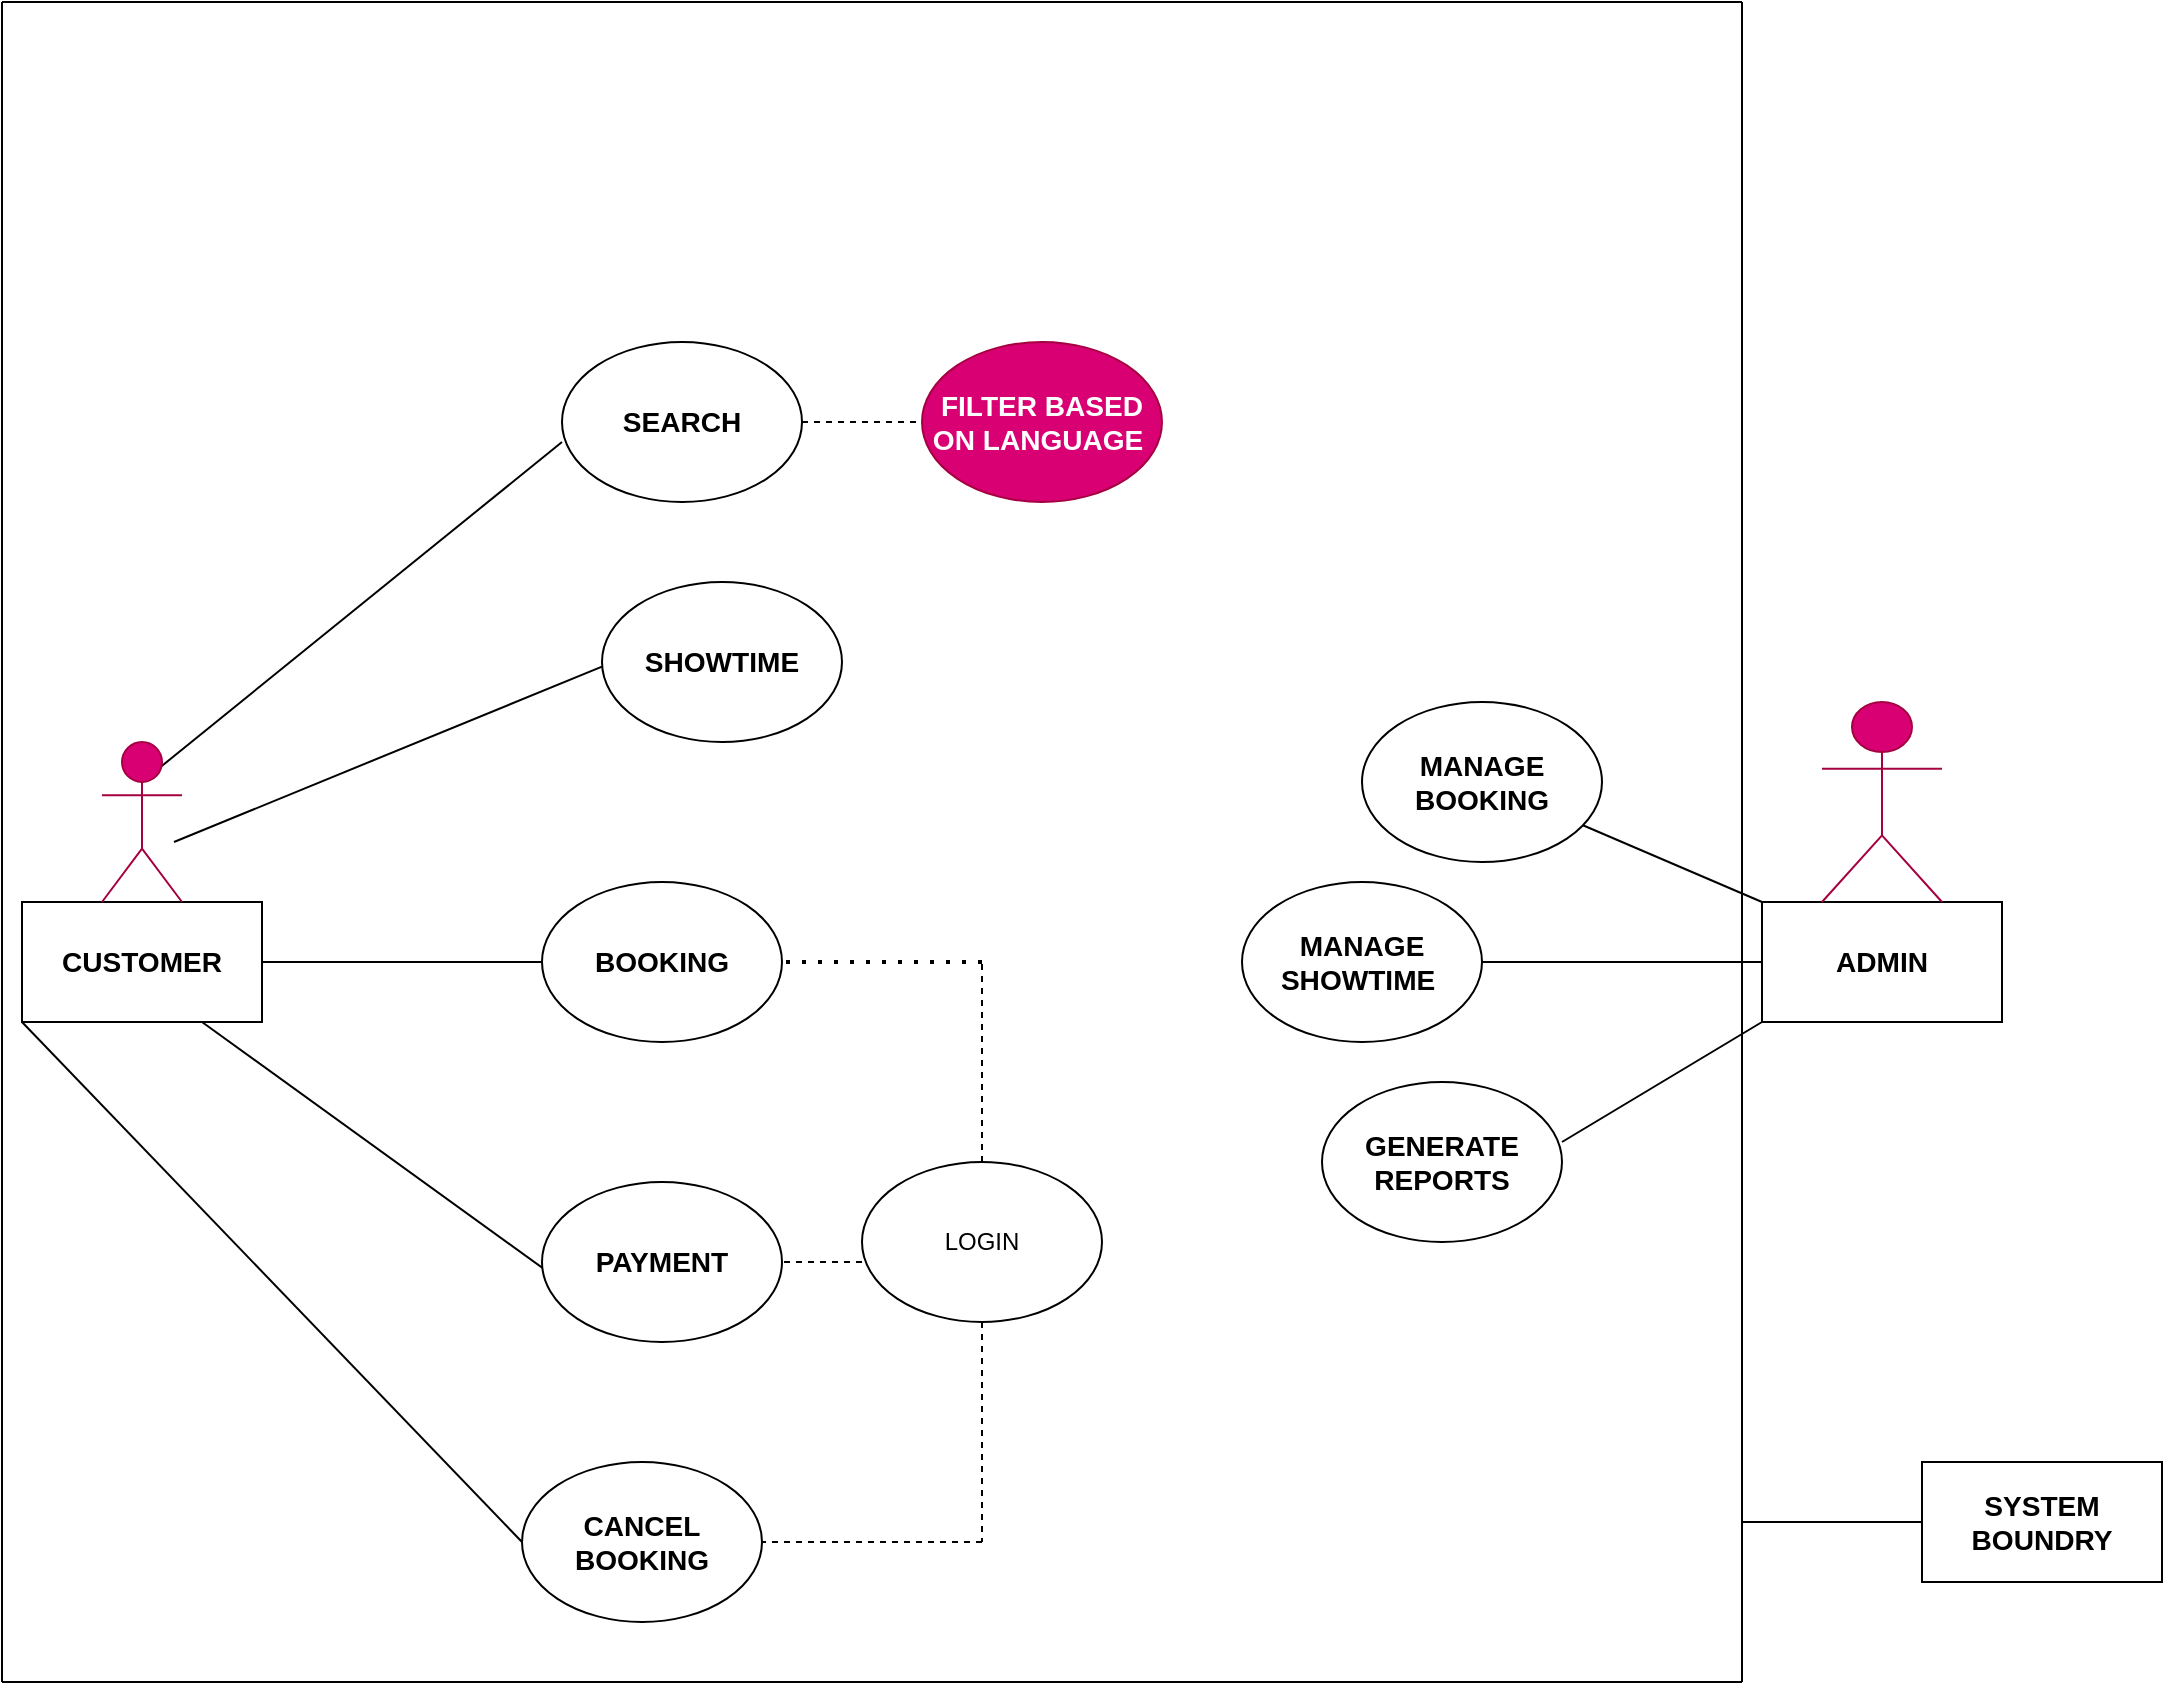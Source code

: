 <mxfile version="28.0.7">
  <diagram name="Page-1" id="jD62rpm4keMsGPuTnjwo">
    <mxGraphModel grid="1" page="1" gridSize="10" guides="1" tooltips="1" connect="1" arrows="1" fold="1" pageScale="1" pageWidth="850" pageHeight="1100" math="0" shadow="0">
      <root>
        <mxCell id="0" />
        <mxCell id="1" parent="0" />
        <mxCell id="RKSS5TXEMP3PtUNeRv3z-1" value="&lt;h3&gt;CUSTOMER&lt;/h3&gt;" style="rounded=0;whiteSpace=wrap;html=1;" vertex="1" parent="1">
          <mxGeometry x="50" y="490" width="120" height="60" as="geometry" />
        </mxCell>
        <mxCell id="RKSS5TXEMP3PtUNeRv3z-4" value="" style="endArrow=none;html=1;rounded=0;entryX=0.5;entryY=0;entryDx=0;entryDy=0;" edge="1" parent="1">
          <mxGeometry width="50" height="50" relative="1" as="geometry">
            <mxPoint x="320" y="260" as="sourcePoint" />
            <mxPoint x="110.0" y="430" as="targetPoint" />
          </mxGeometry>
        </mxCell>
        <mxCell id="RKSS5TXEMP3PtUNeRv3z-5" value="&lt;h3&gt;SEARCH&lt;/h3&gt;" style="ellipse;whiteSpace=wrap;html=1;" vertex="1" parent="1">
          <mxGeometry x="320" y="210" width="120" height="80" as="geometry" />
        </mxCell>
        <mxCell id="RKSS5TXEMP3PtUNeRv3z-6" value="" style="endArrow=none;html=1;rounded=0;exitX=0.9;exitY=0.5;exitDx=0;exitDy=0;exitPerimeter=0;" edge="1" parent="1">
          <mxGeometry width="50" height="50" relative="1" as="geometry">
            <mxPoint x="126.0" y="460" as="sourcePoint" />
            <mxPoint x="340.0" y="372.295" as="targetPoint" />
          </mxGeometry>
        </mxCell>
        <mxCell id="RKSS5TXEMP3PtUNeRv3z-8" value="&lt;h3&gt;SHOWTIME&lt;/h3&gt;" style="ellipse;whiteSpace=wrap;html=1;" vertex="1" parent="1">
          <mxGeometry x="340" y="330" width="120" height="80" as="geometry" />
        </mxCell>
        <mxCell id="RKSS5TXEMP3PtUNeRv3z-9" value="" style="endArrow=none;html=1;rounded=0;exitX=1;exitY=0.5;exitDx=0;exitDy=0;" edge="1" parent="1" source="RKSS5TXEMP3PtUNeRv3z-1">
          <mxGeometry width="50" height="50" relative="1" as="geometry">
            <mxPoint x="330" y="390" as="sourcePoint" />
            <mxPoint x="310" y="520" as="targetPoint" />
          </mxGeometry>
        </mxCell>
        <mxCell id="RKSS5TXEMP3PtUNeRv3z-10" value="&lt;h3&gt;BOOKING&lt;/h3&gt;" style="ellipse;whiteSpace=wrap;html=1;" vertex="1" parent="1">
          <mxGeometry x="310" y="480" width="120" height="80" as="geometry" />
        </mxCell>
        <mxCell id="RKSS5TXEMP3PtUNeRv3z-11" value="" style="endArrow=none;html=1;rounded=0;exitX=0.75;exitY=1;exitDx=0;exitDy=0;" edge="1" parent="1" source="RKSS5TXEMP3PtUNeRv3z-1">
          <mxGeometry width="50" height="50" relative="1" as="geometry">
            <mxPoint x="330" y="390" as="sourcePoint" />
            <mxPoint x="320" y="680" as="targetPoint" />
          </mxGeometry>
        </mxCell>
        <mxCell id="RKSS5TXEMP3PtUNeRv3z-12" value="&lt;h3&gt;PAYMENT&lt;/h3&gt;" style="ellipse;whiteSpace=wrap;html=1;" vertex="1" parent="1">
          <mxGeometry x="310" y="630" width="120" height="80" as="geometry" />
        </mxCell>
        <mxCell id="RKSS5TXEMP3PtUNeRv3z-13" value="" style="endArrow=none;html=1;rounded=0;exitX=0;exitY=1;exitDx=0;exitDy=0;" edge="1" parent="1" source="RKSS5TXEMP3PtUNeRv3z-1">
          <mxGeometry width="50" height="50" relative="1" as="geometry">
            <mxPoint x="80" y="560" as="sourcePoint" />
            <mxPoint x="300" y="810" as="targetPoint" />
          </mxGeometry>
        </mxCell>
        <mxCell id="RKSS5TXEMP3PtUNeRv3z-14" value="&lt;h3&gt;CANCEL BOOKING&lt;/h3&gt;" style="ellipse;whiteSpace=wrap;html=1;" vertex="1" parent="1">
          <mxGeometry x="300" y="770" width="120" height="80" as="geometry" />
        </mxCell>
        <mxCell id="RKSS5TXEMP3PtUNeRv3z-16" value="&lt;h3&gt;ADMIN&lt;/h3&gt;" style="rounded=0;whiteSpace=wrap;html=1;" vertex="1" parent="1">
          <mxGeometry x="920" y="490" width="120" height="60" as="geometry" />
        </mxCell>
        <mxCell id="RKSS5TXEMP3PtUNeRv3z-17" value="" style="endArrow=none;dashed=1;html=1;rounded=0;exitX=1;exitY=0.5;exitDx=0;exitDy=0;" edge="1" parent="1" source="RKSS5TXEMP3PtUNeRv3z-5" target="RKSS5TXEMP3PtUNeRv3z-18">
          <mxGeometry width="50" height="50" relative="1" as="geometry">
            <mxPoint x="280" y="500" as="sourcePoint" />
            <mxPoint x="560" y="250" as="targetPoint" />
          </mxGeometry>
        </mxCell>
        <mxCell id="RKSS5TXEMP3PtUNeRv3z-18" value="&lt;h3&gt;FILTER BASED ON LANGUAGE&amp;nbsp;&lt;/h3&gt;" style="ellipse;whiteSpace=wrap;html=1;fillColor=#d80073;fontColor=#ffffff;strokeColor=#A50040;" vertex="1" parent="1">
          <mxGeometry x="500" y="210" width="120" height="80" as="geometry" />
        </mxCell>
        <mxCell id="RKSS5TXEMP3PtUNeRv3z-19" value="" style="endArrow=none;dashed=1;html=1;dashPattern=1 3;strokeWidth=2;rounded=0;entryX=1;entryY=0.5;entryDx=0;entryDy=0;" edge="1" parent="1" target="RKSS5TXEMP3PtUNeRv3z-10">
          <mxGeometry width="50" height="50" relative="1" as="geometry">
            <mxPoint x="530" y="520" as="sourcePoint" />
            <mxPoint x="330" y="450" as="targetPoint" />
          </mxGeometry>
        </mxCell>
        <mxCell id="RKSS5TXEMP3PtUNeRv3z-20" value="" style="endArrow=none;dashed=1;html=1;rounded=0;entryX=1;entryY=0.5;entryDx=0;entryDy=0;" edge="1" parent="1" target="RKSS5TXEMP3PtUNeRv3z-12">
          <mxGeometry width="50" height="50" relative="1" as="geometry">
            <mxPoint x="530" y="670" as="sourcePoint" />
            <mxPoint x="330" y="450" as="targetPoint" />
          </mxGeometry>
        </mxCell>
        <mxCell id="RKSS5TXEMP3PtUNeRv3z-21" value="" style="endArrow=none;dashed=1;html=1;rounded=0;entryX=1;entryY=0.5;entryDx=0;entryDy=0;" edge="1" parent="1" target="RKSS5TXEMP3PtUNeRv3z-14">
          <mxGeometry width="50" height="50" relative="1" as="geometry">
            <mxPoint x="530" y="810" as="sourcePoint" />
            <mxPoint x="330" y="450" as="targetPoint" />
          </mxGeometry>
        </mxCell>
        <mxCell id="RKSS5TXEMP3PtUNeRv3z-22" value="" style="endArrow=none;dashed=1;html=1;rounded=0;" edge="1" parent="1" source="RKSS5TXEMP3PtUNeRv3z-24">
          <mxGeometry width="50" height="50" relative="1" as="geometry">
            <mxPoint x="530" y="670" as="sourcePoint" />
            <mxPoint x="530" y="520" as="targetPoint" />
          </mxGeometry>
        </mxCell>
        <mxCell id="RKSS5TXEMP3PtUNeRv3z-23" value="" style="endArrow=none;dashed=1;html=1;rounded=0;" edge="1" parent="1">
          <mxGeometry width="50" height="50" relative="1" as="geometry">
            <mxPoint x="530" y="670" as="sourcePoint" />
            <mxPoint x="530" y="810" as="targetPoint" />
          </mxGeometry>
        </mxCell>
        <mxCell id="RKSS5TXEMP3PtUNeRv3z-25" value="" style="endArrow=none;dashed=1;html=1;rounded=0;" edge="1" parent="1" target="RKSS5TXEMP3PtUNeRv3z-24">
          <mxGeometry width="50" height="50" relative="1" as="geometry">
            <mxPoint x="530" y="670" as="sourcePoint" />
            <mxPoint x="530" y="520" as="targetPoint" />
          </mxGeometry>
        </mxCell>
        <mxCell id="RKSS5TXEMP3PtUNeRv3z-24" value="LOGIN" style="ellipse;whiteSpace=wrap;html=1;" vertex="1" parent="1">
          <mxGeometry x="470" y="620" width="120" height="80" as="geometry" />
        </mxCell>
        <mxCell id="RKSS5TXEMP3PtUNeRv3z-26" value="" style="endArrow=none;html=1;rounded=0;exitX=0;exitY=0;exitDx=0;exitDy=0;" edge="1" parent="1" source="RKSS5TXEMP3PtUNeRv3z-16" target="RKSS5TXEMP3PtUNeRv3z-27">
          <mxGeometry width="50" height="50" relative="1" as="geometry">
            <mxPoint x="850" y="460" as="sourcePoint" />
            <mxPoint x="850" y="440" as="targetPoint" />
          </mxGeometry>
        </mxCell>
        <mxCell id="RKSS5TXEMP3PtUNeRv3z-27" value="&lt;h3&gt;MANAGE BOOKING&lt;/h3&gt;" style="ellipse;whiteSpace=wrap;html=1;" vertex="1" parent="1">
          <mxGeometry x="720" y="390" width="120" height="80" as="geometry" />
        </mxCell>
        <mxCell id="RKSS5TXEMP3PtUNeRv3z-28" value="" style="endArrow=none;html=1;rounded=0;entryX=0;entryY=0.5;entryDx=0;entryDy=0;" edge="1" parent="1" target="RKSS5TXEMP3PtUNeRv3z-16">
          <mxGeometry width="50" height="50" relative="1" as="geometry">
            <mxPoint x="780" y="520" as="sourcePoint" />
            <mxPoint x="820" y="510" as="targetPoint" />
            <Array as="points" />
          </mxGeometry>
        </mxCell>
        <mxCell id="RKSS5TXEMP3PtUNeRv3z-29" value="&lt;h3&gt;MANAGE SHOWTIME&amp;nbsp;&lt;/h3&gt;" style="ellipse;whiteSpace=wrap;html=1;" vertex="1" parent="1">
          <mxGeometry x="660" y="480" width="120" height="80" as="geometry" />
        </mxCell>
        <mxCell id="RKSS5TXEMP3PtUNeRv3z-30" value="" style="endArrow=none;html=1;rounded=0;entryX=0;entryY=1;entryDx=0;entryDy=0;" edge="1" parent="1" target="RKSS5TXEMP3PtUNeRv3z-16">
          <mxGeometry width="50" height="50" relative="1" as="geometry">
            <mxPoint x="820" y="610" as="sourcePoint" />
            <mxPoint x="640" y="450" as="targetPoint" />
          </mxGeometry>
        </mxCell>
        <mxCell id="RKSS5TXEMP3PtUNeRv3z-31" value="&lt;h3&gt;GENERATE REPORTS&lt;/h3&gt;" style="ellipse;whiteSpace=wrap;html=1;" vertex="1" parent="1">
          <mxGeometry x="700" y="580" width="120" height="80" as="geometry" />
        </mxCell>
        <mxCell id="RKSS5TXEMP3PtUNeRv3z-33" value="" style="endArrow=none;html=1;rounded=0;" edge="1" parent="1">
          <mxGeometry width="50" height="50" relative="1" as="geometry">
            <mxPoint x="40" y="880" as="sourcePoint" />
            <mxPoint x="40" y="40" as="targetPoint" />
          </mxGeometry>
        </mxCell>
        <mxCell id="RKSS5TXEMP3PtUNeRv3z-34" value="" style="endArrow=none;html=1;rounded=0;" edge="1" parent="1">
          <mxGeometry width="50" height="50" relative="1" as="geometry">
            <mxPoint x="910" y="40" as="sourcePoint" />
            <mxPoint x="40" y="40" as="targetPoint" />
          </mxGeometry>
        </mxCell>
        <mxCell id="RKSS5TXEMP3PtUNeRv3z-35" value="" style="endArrow=none;html=1;rounded=0;" edge="1" parent="1">
          <mxGeometry width="50" height="50" relative="1" as="geometry">
            <mxPoint x="40" y="880" as="sourcePoint" />
            <mxPoint x="910" y="880" as="targetPoint" />
          </mxGeometry>
        </mxCell>
        <mxCell id="RKSS5TXEMP3PtUNeRv3z-36" value="" style="endArrow=none;html=1;rounded=0;" edge="1" parent="1">
          <mxGeometry width="50" height="50" relative="1" as="geometry">
            <mxPoint x="910" y="880" as="sourcePoint" />
            <mxPoint x="910" y="40" as="targetPoint" />
          </mxGeometry>
        </mxCell>
        <mxCell id="RKSS5TXEMP3PtUNeRv3z-37" value="" style="endArrow=none;html=1;rounded=0;" edge="1" parent="1">
          <mxGeometry width="50" height="50" relative="1" as="geometry">
            <mxPoint x="910" y="800" as="sourcePoint" />
            <mxPoint x="1000" y="800" as="targetPoint" />
          </mxGeometry>
        </mxCell>
        <mxCell id="RKSS5TXEMP3PtUNeRv3z-40" value="&lt;h3&gt;SYSTEM BOUNDRY&lt;/h3&gt;" style="rounded=0;whiteSpace=wrap;html=1;" vertex="1" parent="1">
          <mxGeometry x="1000" y="770" width="120" height="60" as="geometry" />
        </mxCell>
        <mxCell id="RKSS5TXEMP3PtUNeRv3z-41" value="Actor" style="shape=umlActor;verticalLabelPosition=bottom;verticalAlign=top;html=1;outlineConnect=0;fillColor=#d80073;fontColor=#ffffff;strokeColor=#A50040;" vertex="1" parent="1">
          <mxGeometry x="90" y="410" width="40" height="80" as="geometry" />
        </mxCell>
        <mxCell id="RKSS5TXEMP3PtUNeRv3z-42" value="Actor" style="shape=umlActor;verticalLabelPosition=bottom;verticalAlign=top;html=1;outlineConnect=0;fillColor=#d80073;fontColor=#ffffff;strokeColor=#A50040;" vertex="1" parent="1">
          <mxGeometry x="950" y="390" width="60" height="100" as="geometry" />
        </mxCell>
      </root>
    </mxGraphModel>
  </diagram>
</mxfile>
